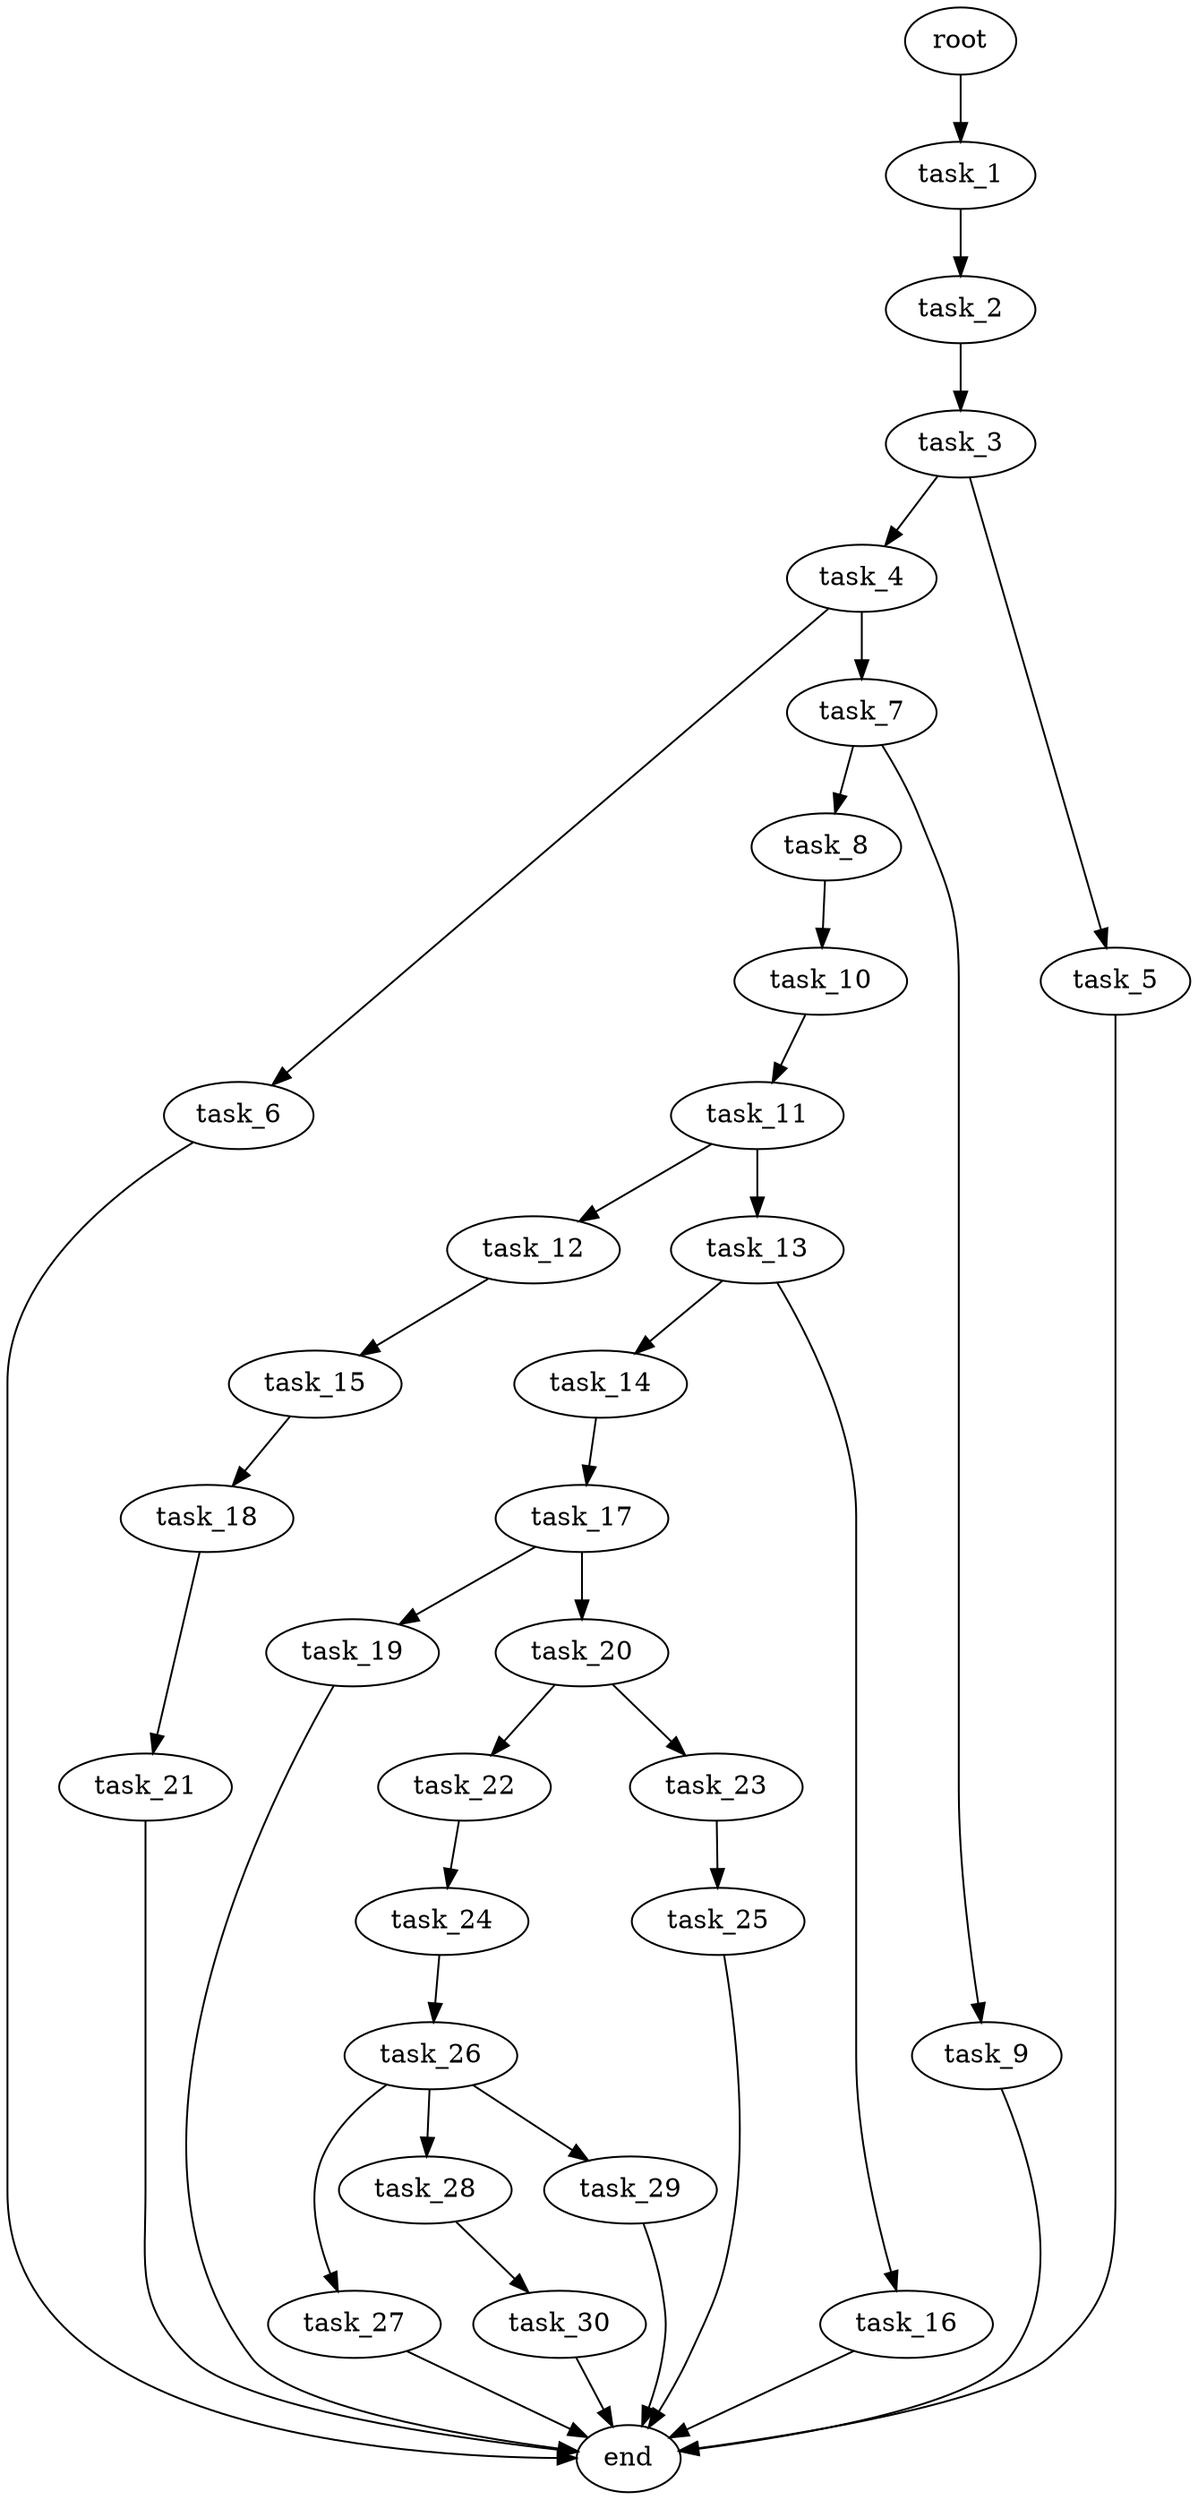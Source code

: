 digraph G {
  root [size="0.000000e+00"];
  task_1 [size="1.812177e+10"];
  task_2 [size="9.769330e+09"];
  task_3 [size="1.280313e+10"];
  task_4 [size="2.587260e+10"];
  task_5 [size="8.083630e+10"];
  task_6 [size="7.629419e+10"];
  task_7 [size="1.831501e+10"];
  task_8 [size="6.797444e+10"];
  task_9 [size="3.356989e+10"];
  task_10 [size="8.939089e+09"];
  task_11 [size="3.553479e+10"];
  task_12 [size="7.442355e+10"];
  task_13 [size="3.071546e+10"];
  task_14 [size="7.881116e+10"];
  task_15 [size="3.313840e+10"];
  task_16 [size="2.606332e+10"];
  task_17 [size="2.941217e+10"];
  task_18 [size="8.512288e+10"];
  task_19 [size="4.705895e+10"];
  task_20 [size="8.664067e+10"];
  task_21 [size="5.836163e+10"];
  task_22 [size="9.443066e+10"];
  task_23 [size="7.130862e+09"];
  task_24 [size="8.894371e+10"];
  task_25 [size="5.005273e+10"];
  task_26 [size="8.675110e+10"];
  task_27 [size="3.817311e+10"];
  task_28 [size="2.984259e+10"];
  task_29 [size="5.415656e+09"];
  task_30 [size="8.542543e+10"];
  end [size="0.000000e+00"];

  root -> task_1 [size="1.000000e-12"];
  task_1 -> task_2 [size="9.769330e+07"];
  task_2 -> task_3 [size="1.280313e+08"];
  task_3 -> task_4 [size="2.587260e+08"];
  task_3 -> task_5 [size="8.083630e+08"];
  task_4 -> task_6 [size="7.629419e+08"];
  task_4 -> task_7 [size="1.831501e+08"];
  task_5 -> end [size="1.000000e-12"];
  task_6 -> end [size="1.000000e-12"];
  task_7 -> task_8 [size="6.797444e+08"];
  task_7 -> task_9 [size="3.356989e+08"];
  task_8 -> task_10 [size="8.939089e+07"];
  task_9 -> end [size="1.000000e-12"];
  task_10 -> task_11 [size="3.553479e+08"];
  task_11 -> task_12 [size="7.442355e+08"];
  task_11 -> task_13 [size="3.071546e+08"];
  task_12 -> task_15 [size="3.313840e+08"];
  task_13 -> task_14 [size="7.881116e+08"];
  task_13 -> task_16 [size="2.606332e+08"];
  task_14 -> task_17 [size="2.941217e+08"];
  task_15 -> task_18 [size="8.512288e+08"];
  task_16 -> end [size="1.000000e-12"];
  task_17 -> task_19 [size="4.705895e+08"];
  task_17 -> task_20 [size="8.664067e+08"];
  task_18 -> task_21 [size="5.836163e+08"];
  task_19 -> end [size="1.000000e-12"];
  task_20 -> task_22 [size="9.443066e+08"];
  task_20 -> task_23 [size="7.130862e+07"];
  task_21 -> end [size="1.000000e-12"];
  task_22 -> task_24 [size="8.894371e+08"];
  task_23 -> task_25 [size="5.005273e+08"];
  task_24 -> task_26 [size="8.675110e+08"];
  task_25 -> end [size="1.000000e-12"];
  task_26 -> task_27 [size="3.817311e+08"];
  task_26 -> task_28 [size="2.984259e+08"];
  task_26 -> task_29 [size="5.415656e+07"];
  task_27 -> end [size="1.000000e-12"];
  task_28 -> task_30 [size="8.542543e+08"];
  task_29 -> end [size="1.000000e-12"];
  task_30 -> end [size="1.000000e-12"];
}
